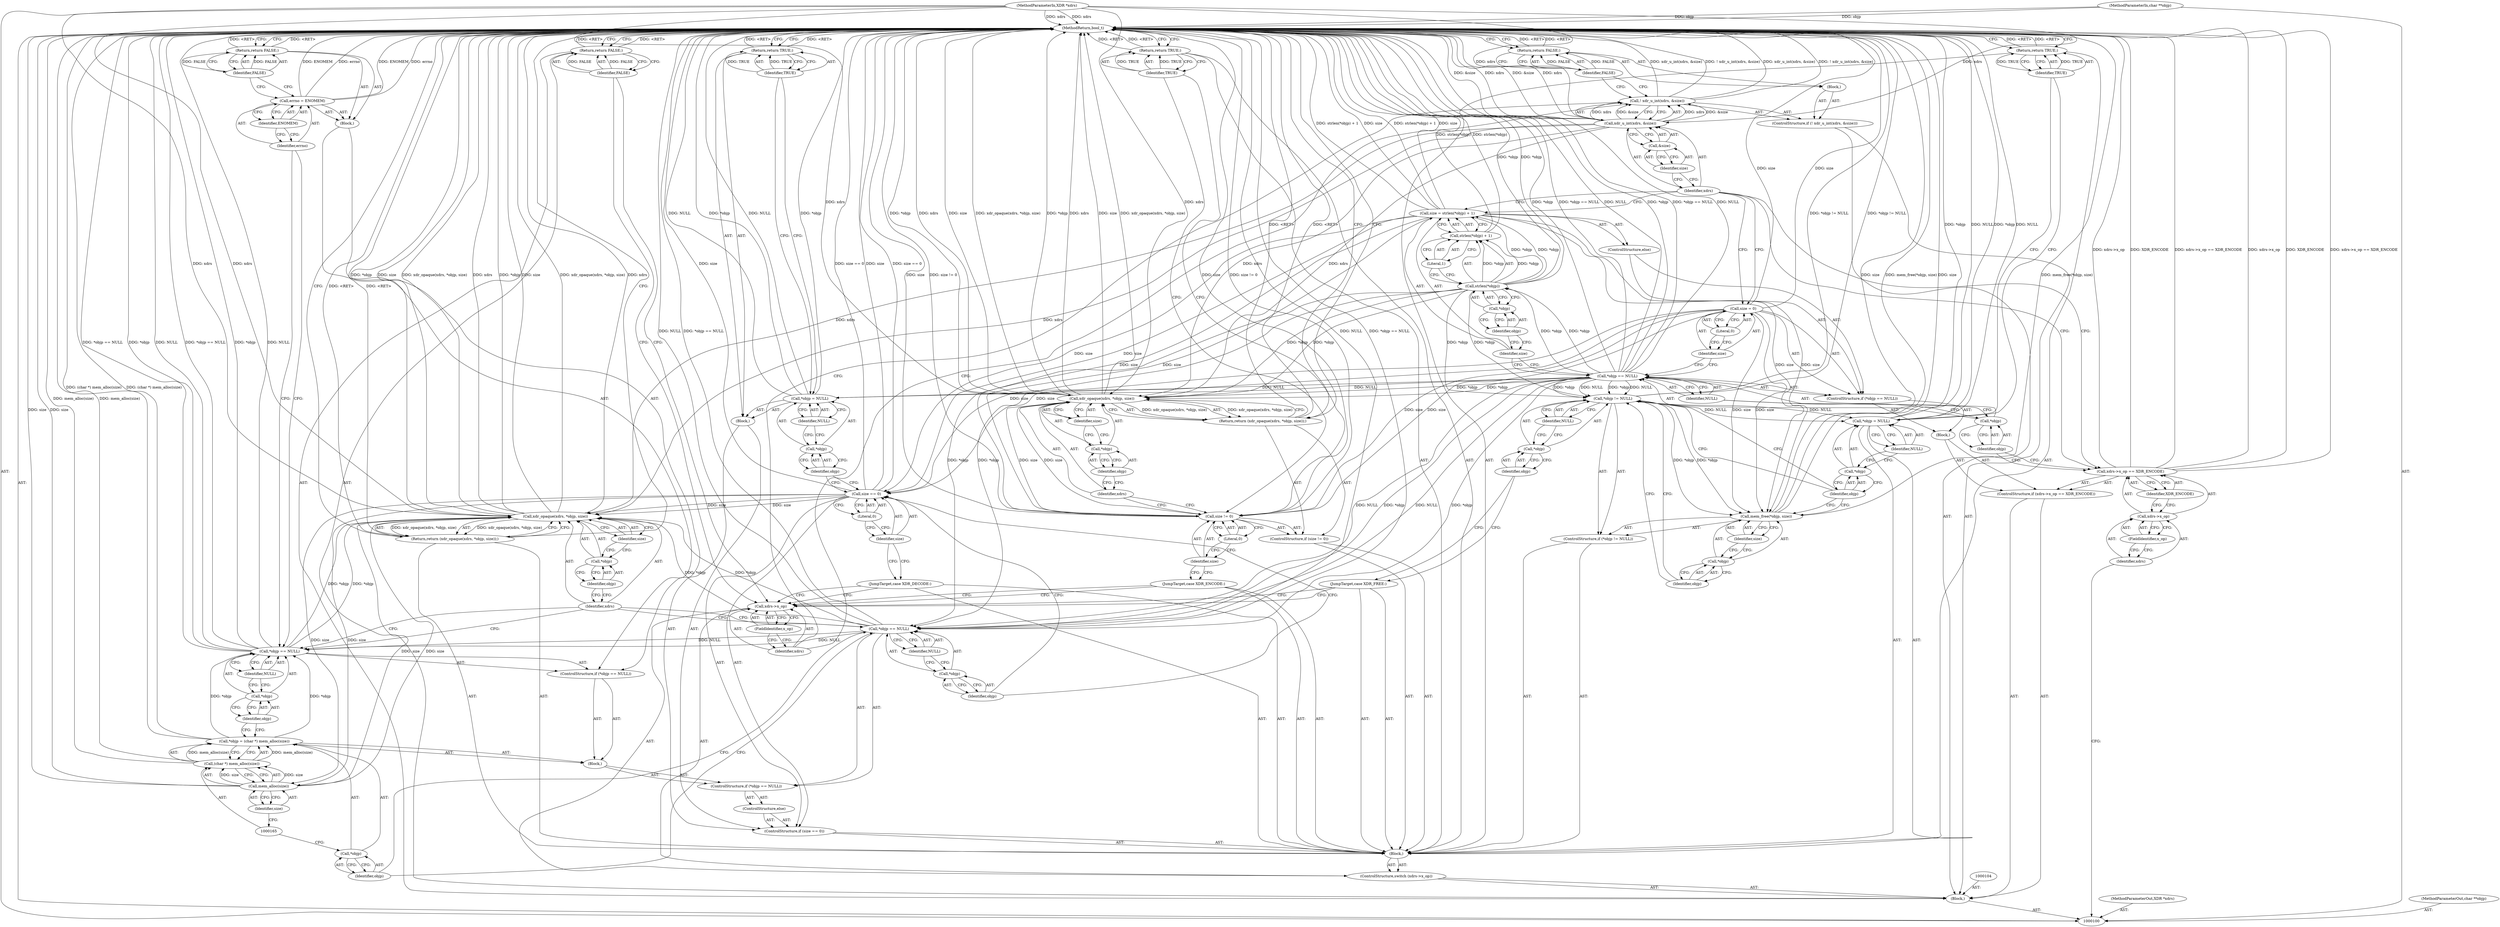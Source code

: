 digraph "1_krb5_df17a1224a3406f57477bcd372c61e04c0e5a5bb" {
"1000216" [label="(MethodReturn,bool_t)"];
"1000101" [label="(MethodParameterIn,XDR *xdrs)"];
"1000291" [label="(MethodParameterOut,XDR *xdrs)"];
"1000102" [label="(MethodParameterIn,char **objp)"];
"1000292" [label="(MethodParameterOut,char **objp)"];
"1000130" [label="(Call,xdr_u_int(xdrs, &size))"];
"1000131" [label="(Identifier,xdrs)"];
"1000132" [label="(Call,&size)"];
"1000133" [label="(Identifier,size)"];
"1000134" [label="(Block,)"];
"1000128" [label="(ControlStructure,if (! xdr_u_int(xdrs, &size)))"];
"1000129" [label="(Call,! xdr_u_int(xdrs, &size))"];
"1000136" [label="(Identifier,FALSE)"];
"1000135" [label="(Return,return FALSE;)"];
"1000138" [label="(Call,xdrs->x_op)"];
"1000139" [label="(Identifier,xdrs)"];
"1000140" [label="(FieldIdentifier,x_op)"];
"1000141" [label="(Block,)"];
"1000137" [label="(ControlStructure,switch (xdrs->x_op))"];
"1000142" [label="(JumpTarget,case XDR_DECODE:)"];
"1000146" [label="(Literal,0)"];
"1000147" [label="(Block,)"];
"1000143" [label="(ControlStructure,if (size == 0))"];
"1000144" [label="(Call,size == 0)"];
"1000145" [label="(Identifier,size)"];
"1000151" [label="(Identifier,NULL)"];
"1000148" [label="(Call,*objp = NULL)"];
"1000149" [label="(Call,*objp)"];
"1000150" [label="(Identifier,objp)"];
"1000153" [label="(Identifier,TRUE)"];
"1000152" [label="(Return,return TRUE;)"];
"1000155" [label="(ControlStructure,if (*objp == NULL))"];
"1000156" [label="(Call,*objp == NULL)"];
"1000157" [label="(Call,*objp)"];
"1000158" [label="(Identifier,objp)"];
"1000159" [label="(Identifier,NULL)"];
"1000160" [label="(Block,)"];
"1000154" [label="(ControlStructure,else)"];
"1000103" [label="(Block,)"];
"1000164" [label="(Call,(char *) mem_alloc(size))"];
"1000166" [label="(Call,mem_alloc(size))"];
"1000167" [label="(Identifier,size)"];
"1000161" [label="(Call,*objp = (char *) mem_alloc(size))"];
"1000162" [label="(Call,*objp)"];
"1000163" [label="(Identifier,objp)"];
"1000169" [label="(Call,*objp == NULL)"];
"1000170" [label="(Call,*objp)"];
"1000171" [label="(Identifier,objp)"];
"1000172" [label="(Identifier,NULL)"];
"1000173" [label="(Block,)"];
"1000168" [label="(ControlStructure,if (*objp == NULL))"];
"1000176" [label="(Identifier,ENOMEM)"];
"1000174" [label="(Call,errno = ENOMEM)"];
"1000175" [label="(Identifier,errno)"];
"1000178" [label="(Identifier,FALSE)"];
"1000177" [label="(Return,return FALSE;)"];
"1000180" [label="(Call,xdr_opaque(xdrs, *objp, size))"];
"1000181" [label="(Identifier,xdrs)"];
"1000182" [label="(Call,*objp)"];
"1000183" [label="(Identifier,objp)"];
"1000179" [label="(Return,return (xdr_opaque(xdrs, *objp, size));)"];
"1000184" [label="(Identifier,size)"];
"1000185" [label="(JumpTarget,case XDR_ENCODE:)"];
"1000189" [label="(Literal,0)"];
"1000186" [label="(ControlStructure,if (size != 0))"];
"1000187" [label="(Call,size != 0)"];
"1000188" [label="(Identifier,size)"];
"1000191" [label="(Call,xdr_opaque(xdrs, *objp, size))"];
"1000192" [label="(Identifier,xdrs)"];
"1000193" [label="(Call,*objp)"];
"1000194" [label="(Identifier,objp)"];
"1000195" [label="(Identifier,size)"];
"1000190" [label="(Return,return (xdr_opaque(xdrs, *objp, size));)"];
"1000197" [label="(Identifier,TRUE)"];
"1000196" [label="(Return,return TRUE;)"];
"1000198" [label="(JumpTarget,case XDR_FREE:)"];
"1000203" [label="(Identifier,NULL)"];
"1000199" [label="(ControlStructure,if (*objp != NULL))"];
"1000200" [label="(Call,*objp != NULL)"];
"1000201" [label="(Call,*objp)"];
"1000202" [label="(Identifier,objp)"];
"1000205" [label="(Call,*objp)"];
"1000206" [label="(Identifier,objp)"];
"1000207" [label="(Identifier,size)"];
"1000204" [label="(Call,mem_free(*objp, size))"];
"1000211" [label="(Identifier,NULL)"];
"1000208" [label="(Call,*objp = NULL)"];
"1000209" [label="(Call,*objp)"];
"1000210" [label="(Identifier,objp)"];
"1000213" [label="(Identifier,TRUE)"];
"1000212" [label="(Return,return TRUE;)"];
"1000215" [label="(Identifier,FALSE)"];
"1000214" [label="(Return,return FALSE;)"];
"1000109" [label="(FieldIdentifier,x_op)"];
"1000110" [label="(Identifier,XDR_ENCODE)"];
"1000111" [label="(Block,)"];
"1000105" [label="(ControlStructure,if (xdrs->x_op == XDR_ENCODE))"];
"1000106" [label="(Call,xdrs->x_op == XDR_ENCODE)"];
"1000107" [label="(Call,xdrs->x_op)"];
"1000108" [label="(Identifier,xdrs)"];
"1000116" [label="(Identifier,NULL)"];
"1000112" [label="(ControlStructure,if (*objp == NULL))"];
"1000113" [label="(Call,*objp == NULL)"];
"1000114" [label="(Call,*objp)"];
"1000115" [label="(Identifier,objp)"];
"1000119" [label="(Literal,0)"];
"1000117" [label="(Call,size = 0)"];
"1000118" [label="(Identifier,size)"];
"1000120" [label="(ControlStructure,else)"];
"1000123" [label="(Call,strlen(*objp) + 1)"];
"1000124" [label="(Call,strlen(*objp))"];
"1000125" [label="(Call,*objp)"];
"1000126" [label="(Identifier,objp)"];
"1000127" [label="(Literal,1)"];
"1000121" [label="(Call,size = strlen(*objp) + 1)"];
"1000122" [label="(Identifier,size)"];
"1000216" -> "1000100"  [label="AST: "];
"1000216" -> "1000135"  [label="CFG: "];
"1000216" -> "1000152"  [label="CFG: "];
"1000216" -> "1000177"  [label="CFG: "];
"1000216" -> "1000179"  [label="CFG: "];
"1000216" -> "1000190"  [label="CFG: "];
"1000216" -> "1000196"  [label="CFG: "];
"1000216" -> "1000212"  [label="CFG: "];
"1000216" -> "1000214"  [label="CFG: "];
"1000196" -> "1000216"  [label="DDG: <RET>"];
"1000214" -> "1000216"  [label="DDG: <RET>"];
"1000152" -> "1000216"  [label="DDG: <RET>"];
"1000124" -> "1000216"  [label="DDG: *objp"];
"1000208" -> "1000216"  [label="DDG: *objp"];
"1000208" -> "1000216"  [label="DDG: NULL"];
"1000169" -> "1000216"  [label="DDG: *objp == NULL"];
"1000169" -> "1000216"  [label="DDG: *objp"];
"1000169" -> "1000216"  [label="DDG: NULL"];
"1000200" -> "1000216"  [label="DDG: *objp != NULL"];
"1000113" -> "1000216"  [label="DDG: *objp"];
"1000113" -> "1000216"  [label="DDG: *objp == NULL"];
"1000113" -> "1000216"  [label="DDG: NULL"];
"1000180" -> "1000216"  [label="DDG: xdrs"];
"1000180" -> "1000216"  [label="DDG: *objp"];
"1000180" -> "1000216"  [label="DDG: size"];
"1000180" -> "1000216"  [label="DDG: xdr_opaque(xdrs, *objp, size)"];
"1000204" -> "1000216"  [label="DDG: size"];
"1000204" -> "1000216"  [label="DDG: mem_free(*objp, size)"];
"1000117" -> "1000216"  [label="DDG: size"];
"1000102" -> "1000216"  [label="DDG: objp"];
"1000156" -> "1000216"  [label="DDG: *objp == NULL"];
"1000156" -> "1000216"  [label="DDG: NULL"];
"1000187" -> "1000216"  [label="DDG: size"];
"1000187" -> "1000216"  [label="DDG: size != 0"];
"1000129" -> "1000216"  [label="DDG: xdr_u_int(xdrs, &size)"];
"1000129" -> "1000216"  [label="DDG: ! xdr_u_int(xdrs, &size)"];
"1000161" -> "1000216"  [label="DDG: (char *) mem_alloc(size)"];
"1000106" -> "1000216"  [label="DDG: xdrs->x_op"];
"1000106" -> "1000216"  [label="DDG: XDR_ENCODE"];
"1000106" -> "1000216"  [label="DDG: xdrs->x_op == XDR_ENCODE"];
"1000148" -> "1000216"  [label="DDG: NULL"];
"1000148" -> "1000216"  [label="DDG: *objp"];
"1000121" -> "1000216"  [label="DDG: strlen(*objp) + 1"];
"1000121" -> "1000216"  [label="DDG: size"];
"1000130" -> "1000216"  [label="DDG: &size"];
"1000130" -> "1000216"  [label="DDG: xdrs"];
"1000164" -> "1000216"  [label="DDG: mem_alloc(size)"];
"1000191" -> "1000216"  [label="DDG: size"];
"1000191" -> "1000216"  [label="DDG: xdr_opaque(xdrs, *objp, size)"];
"1000191" -> "1000216"  [label="DDG: *objp"];
"1000191" -> "1000216"  [label="DDG: xdrs"];
"1000144" -> "1000216"  [label="DDG: size == 0"];
"1000144" -> "1000216"  [label="DDG: size"];
"1000166" -> "1000216"  [label="DDG: size"];
"1000174" -> "1000216"  [label="DDG: ENOMEM"];
"1000174" -> "1000216"  [label="DDG: errno"];
"1000101" -> "1000216"  [label="DDG: xdrs"];
"1000123" -> "1000216"  [label="DDG: strlen(*objp)"];
"1000179" -> "1000216"  [label="DDG: <RET>"];
"1000177" -> "1000216"  [label="DDG: <RET>"];
"1000190" -> "1000216"  [label="DDG: <RET>"];
"1000135" -> "1000216"  [label="DDG: <RET>"];
"1000212" -> "1000216"  [label="DDG: <RET>"];
"1000101" -> "1000100"  [label="AST: "];
"1000101" -> "1000216"  [label="DDG: xdrs"];
"1000101" -> "1000130"  [label="DDG: xdrs"];
"1000101" -> "1000180"  [label="DDG: xdrs"];
"1000101" -> "1000191"  [label="DDG: xdrs"];
"1000291" -> "1000100"  [label="AST: "];
"1000102" -> "1000100"  [label="AST: "];
"1000102" -> "1000216"  [label="DDG: objp"];
"1000292" -> "1000100"  [label="AST: "];
"1000130" -> "1000129"  [label="AST: "];
"1000130" -> "1000132"  [label="CFG: "];
"1000131" -> "1000130"  [label="AST: "];
"1000132" -> "1000130"  [label="AST: "];
"1000129" -> "1000130"  [label="CFG: "];
"1000130" -> "1000216"  [label="DDG: &size"];
"1000130" -> "1000216"  [label="DDG: xdrs"];
"1000130" -> "1000129"  [label="DDG: xdrs"];
"1000130" -> "1000129"  [label="DDG: &size"];
"1000101" -> "1000130"  [label="DDG: xdrs"];
"1000130" -> "1000180"  [label="DDG: xdrs"];
"1000130" -> "1000191"  [label="DDG: xdrs"];
"1000131" -> "1000130"  [label="AST: "];
"1000131" -> "1000117"  [label="CFG: "];
"1000131" -> "1000121"  [label="CFG: "];
"1000131" -> "1000106"  [label="CFG: "];
"1000133" -> "1000131"  [label="CFG: "];
"1000132" -> "1000130"  [label="AST: "];
"1000132" -> "1000133"  [label="CFG: "];
"1000133" -> "1000132"  [label="AST: "];
"1000130" -> "1000132"  [label="CFG: "];
"1000133" -> "1000132"  [label="AST: "];
"1000133" -> "1000131"  [label="CFG: "];
"1000132" -> "1000133"  [label="CFG: "];
"1000134" -> "1000128"  [label="AST: "];
"1000135" -> "1000134"  [label="AST: "];
"1000128" -> "1000103"  [label="AST: "];
"1000129" -> "1000128"  [label="AST: "];
"1000134" -> "1000128"  [label="AST: "];
"1000129" -> "1000128"  [label="AST: "];
"1000129" -> "1000130"  [label="CFG: "];
"1000130" -> "1000129"  [label="AST: "];
"1000136" -> "1000129"  [label="CFG: "];
"1000139" -> "1000129"  [label="CFG: "];
"1000129" -> "1000216"  [label="DDG: xdr_u_int(xdrs, &size)"];
"1000129" -> "1000216"  [label="DDG: ! xdr_u_int(xdrs, &size)"];
"1000130" -> "1000129"  [label="DDG: xdrs"];
"1000130" -> "1000129"  [label="DDG: &size"];
"1000136" -> "1000135"  [label="AST: "];
"1000136" -> "1000129"  [label="CFG: "];
"1000135" -> "1000136"  [label="CFG: "];
"1000136" -> "1000135"  [label="DDG: FALSE"];
"1000135" -> "1000134"  [label="AST: "];
"1000135" -> "1000136"  [label="CFG: "];
"1000136" -> "1000135"  [label="AST: "];
"1000216" -> "1000135"  [label="CFG: "];
"1000135" -> "1000216"  [label="DDG: <RET>"];
"1000136" -> "1000135"  [label="DDG: FALSE"];
"1000138" -> "1000137"  [label="AST: "];
"1000138" -> "1000140"  [label="CFG: "];
"1000139" -> "1000138"  [label="AST: "];
"1000140" -> "1000138"  [label="AST: "];
"1000142" -> "1000138"  [label="CFG: "];
"1000185" -> "1000138"  [label="CFG: "];
"1000198" -> "1000138"  [label="CFG: "];
"1000215" -> "1000138"  [label="CFG: "];
"1000139" -> "1000138"  [label="AST: "];
"1000139" -> "1000129"  [label="CFG: "];
"1000140" -> "1000139"  [label="CFG: "];
"1000140" -> "1000138"  [label="AST: "];
"1000140" -> "1000139"  [label="CFG: "];
"1000138" -> "1000140"  [label="CFG: "];
"1000141" -> "1000137"  [label="AST: "];
"1000142" -> "1000141"  [label="AST: "];
"1000143" -> "1000141"  [label="AST: "];
"1000179" -> "1000141"  [label="AST: "];
"1000185" -> "1000141"  [label="AST: "];
"1000186" -> "1000141"  [label="AST: "];
"1000196" -> "1000141"  [label="AST: "];
"1000198" -> "1000141"  [label="AST: "];
"1000199" -> "1000141"  [label="AST: "];
"1000208" -> "1000141"  [label="AST: "];
"1000212" -> "1000141"  [label="AST: "];
"1000137" -> "1000103"  [label="AST: "];
"1000138" -> "1000137"  [label="AST: "];
"1000141" -> "1000137"  [label="AST: "];
"1000142" -> "1000141"  [label="AST: "];
"1000142" -> "1000138"  [label="CFG: "];
"1000145" -> "1000142"  [label="CFG: "];
"1000146" -> "1000144"  [label="AST: "];
"1000146" -> "1000145"  [label="CFG: "];
"1000144" -> "1000146"  [label="CFG: "];
"1000147" -> "1000143"  [label="AST: "];
"1000148" -> "1000147"  [label="AST: "];
"1000152" -> "1000147"  [label="AST: "];
"1000143" -> "1000141"  [label="AST: "];
"1000144" -> "1000143"  [label="AST: "];
"1000147" -> "1000143"  [label="AST: "];
"1000154" -> "1000143"  [label="AST: "];
"1000144" -> "1000143"  [label="AST: "];
"1000144" -> "1000146"  [label="CFG: "];
"1000145" -> "1000144"  [label="AST: "];
"1000146" -> "1000144"  [label="AST: "];
"1000150" -> "1000144"  [label="CFG: "];
"1000158" -> "1000144"  [label="CFG: "];
"1000144" -> "1000216"  [label="DDG: size == 0"];
"1000144" -> "1000216"  [label="DDG: size"];
"1000117" -> "1000144"  [label="DDG: size"];
"1000121" -> "1000144"  [label="DDG: size"];
"1000144" -> "1000166"  [label="DDG: size"];
"1000144" -> "1000180"  [label="DDG: size"];
"1000145" -> "1000144"  [label="AST: "];
"1000145" -> "1000142"  [label="CFG: "];
"1000146" -> "1000145"  [label="CFG: "];
"1000151" -> "1000148"  [label="AST: "];
"1000151" -> "1000149"  [label="CFG: "];
"1000148" -> "1000151"  [label="CFG: "];
"1000148" -> "1000147"  [label="AST: "];
"1000148" -> "1000151"  [label="CFG: "];
"1000149" -> "1000148"  [label="AST: "];
"1000151" -> "1000148"  [label="AST: "];
"1000153" -> "1000148"  [label="CFG: "];
"1000148" -> "1000216"  [label="DDG: NULL"];
"1000148" -> "1000216"  [label="DDG: *objp"];
"1000113" -> "1000148"  [label="DDG: NULL"];
"1000149" -> "1000148"  [label="AST: "];
"1000149" -> "1000150"  [label="CFG: "];
"1000150" -> "1000149"  [label="AST: "];
"1000151" -> "1000149"  [label="CFG: "];
"1000150" -> "1000149"  [label="AST: "];
"1000150" -> "1000144"  [label="CFG: "];
"1000149" -> "1000150"  [label="CFG: "];
"1000153" -> "1000152"  [label="AST: "];
"1000153" -> "1000148"  [label="CFG: "];
"1000152" -> "1000153"  [label="CFG: "];
"1000153" -> "1000152"  [label="DDG: TRUE"];
"1000152" -> "1000147"  [label="AST: "];
"1000152" -> "1000153"  [label="CFG: "];
"1000153" -> "1000152"  [label="AST: "];
"1000216" -> "1000152"  [label="CFG: "];
"1000152" -> "1000216"  [label="DDG: <RET>"];
"1000153" -> "1000152"  [label="DDG: TRUE"];
"1000155" -> "1000154"  [label="AST: "];
"1000156" -> "1000155"  [label="AST: "];
"1000160" -> "1000155"  [label="AST: "];
"1000156" -> "1000155"  [label="AST: "];
"1000156" -> "1000159"  [label="CFG: "];
"1000157" -> "1000156"  [label="AST: "];
"1000159" -> "1000156"  [label="AST: "];
"1000163" -> "1000156"  [label="CFG: "];
"1000181" -> "1000156"  [label="CFG: "];
"1000156" -> "1000216"  [label="DDG: *objp == NULL"];
"1000156" -> "1000216"  [label="DDG: NULL"];
"1000124" -> "1000156"  [label="DDG: *objp"];
"1000113" -> "1000156"  [label="DDG: *objp"];
"1000113" -> "1000156"  [label="DDG: NULL"];
"1000156" -> "1000169"  [label="DDG: NULL"];
"1000156" -> "1000180"  [label="DDG: *objp"];
"1000157" -> "1000156"  [label="AST: "];
"1000157" -> "1000158"  [label="CFG: "];
"1000158" -> "1000157"  [label="AST: "];
"1000159" -> "1000157"  [label="CFG: "];
"1000158" -> "1000157"  [label="AST: "];
"1000158" -> "1000144"  [label="CFG: "];
"1000157" -> "1000158"  [label="CFG: "];
"1000159" -> "1000156"  [label="AST: "];
"1000159" -> "1000157"  [label="CFG: "];
"1000156" -> "1000159"  [label="CFG: "];
"1000160" -> "1000155"  [label="AST: "];
"1000161" -> "1000160"  [label="AST: "];
"1000168" -> "1000160"  [label="AST: "];
"1000154" -> "1000143"  [label="AST: "];
"1000155" -> "1000154"  [label="AST: "];
"1000103" -> "1000100"  [label="AST: "];
"1000104" -> "1000103"  [label="AST: "];
"1000105" -> "1000103"  [label="AST: "];
"1000128" -> "1000103"  [label="AST: "];
"1000137" -> "1000103"  [label="AST: "];
"1000214" -> "1000103"  [label="AST: "];
"1000164" -> "1000161"  [label="AST: "];
"1000164" -> "1000166"  [label="CFG: "];
"1000165" -> "1000164"  [label="AST: "];
"1000166" -> "1000164"  [label="AST: "];
"1000161" -> "1000164"  [label="CFG: "];
"1000164" -> "1000216"  [label="DDG: mem_alloc(size)"];
"1000164" -> "1000161"  [label="DDG: mem_alloc(size)"];
"1000166" -> "1000164"  [label="DDG: size"];
"1000166" -> "1000164"  [label="AST: "];
"1000166" -> "1000167"  [label="CFG: "];
"1000167" -> "1000166"  [label="AST: "];
"1000164" -> "1000166"  [label="CFG: "];
"1000166" -> "1000216"  [label="DDG: size"];
"1000166" -> "1000164"  [label="DDG: size"];
"1000144" -> "1000166"  [label="DDG: size"];
"1000166" -> "1000180"  [label="DDG: size"];
"1000167" -> "1000166"  [label="AST: "];
"1000167" -> "1000165"  [label="CFG: "];
"1000166" -> "1000167"  [label="CFG: "];
"1000161" -> "1000160"  [label="AST: "];
"1000161" -> "1000164"  [label="CFG: "];
"1000162" -> "1000161"  [label="AST: "];
"1000164" -> "1000161"  [label="AST: "];
"1000171" -> "1000161"  [label="CFG: "];
"1000161" -> "1000216"  [label="DDG: (char *) mem_alloc(size)"];
"1000164" -> "1000161"  [label="DDG: mem_alloc(size)"];
"1000161" -> "1000169"  [label="DDG: *objp"];
"1000162" -> "1000161"  [label="AST: "];
"1000162" -> "1000163"  [label="CFG: "];
"1000163" -> "1000162"  [label="AST: "];
"1000165" -> "1000162"  [label="CFG: "];
"1000163" -> "1000162"  [label="AST: "];
"1000163" -> "1000156"  [label="CFG: "];
"1000162" -> "1000163"  [label="CFG: "];
"1000169" -> "1000168"  [label="AST: "];
"1000169" -> "1000172"  [label="CFG: "];
"1000170" -> "1000169"  [label="AST: "];
"1000172" -> "1000169"  [label="AST: "];
"1000175" -> "1000169"  [label="CFG: "];
"1000181" -> "1000169"  [label="CFG: "];
"1000169" -> "1000216"  [label="DDG: *objp == NULL"];
"1000169" -> "1000216"  [label="DDG: *objp"];
"1000169" -> "1000216"  [label="DDG: NULL"];
"1000161" -> "1000169"  [label="DDG: *objp"];
"1000156" -> "1000169"  [label="DDG: NULL"];
"1000169" -> "1000180"  [label="DDG: *objp"];
"1000170" -> "1000169"  [label="AST: "];
"1000170" -> "1000171"  [label="CFG: "];
"1000171" -> "1000170"  [label="AST: "];
"1000172" -> "1000170"  [label="CFG: "];
"1000171" -> "1000170"  [label="AST: "];
"1000171" -> "1000161"  [label="CFG: "];
"1000170" -> "1000171"  [label="CFG: "];
"1000172" -> "1000169"  [label="AST: "];
"1000172" -> "1000170"  [label="CFG: "];
"1000169" -> "1000172"  [label="CFG: "];
"1000173" -> "1000168"  [label="AST: "];
"1000174" -> "1000173"  [label="AST: "];
"1000177" -> "1000173"  [label="AST: "];
"1000168" -> "1000160"  [label="AST: "];
"1000169" -> "1000168"  [label="AST: "];
"1000173" -> "1000168"  [label="AST: "];
"1000176" -> "1000174"  [label="AST: "];
"1000176" -> "1000175"  [label="CFG: "];
"1000174" -> "1000176"  [label="CFG: "];
"1000174" -> "1000173"  [label="AST: "];
"1000174" -> "1000176"  [label="CFG: "];
"1000175" -> "1000174"  [label="AST: "];
"1000176" -> "1000174"  [label="AST: "];
"1000178" -> "1000174"  [label="CFG: "];
"1000174" -> "1000216"  [label="DDG: ENOMEM"];
"1000174" -> "1000216"  [label="DDG: errno"];
"1000175" -> "1000174"  [label="AST: "];
"1000175" -> "1000169"  [label="CFG: "];
"1000176" -> "1000175"  [label="CFG: "];
"1000178" -> "1000177"  [label="AST: "];
"1000178" -> "1000174"  [label="CFG: "];
"1000177" -> "1000178"  [label="CFG: "];
"1000178" -> "1000177"  [label="DDG: FALSE"];
"1000177" -> "1000173"  [label="AST: "];
"1000177" -> "1000178"  [label="CFG: "];
"1000178" -> "1000177"  [label="AST: "];
"1000216" -> "1000177"  [label="CFG: "];
"1000177" -> "1000216"  [label="DDG: <RET>"];
"1000178" -> "1000177"  [label="DDG: FALSE"];
"1000180" -> "1000179"  [label="AST: "];
"1000180" -> "1000184"  [label="CFG: "];
"1000181" -> "1000180"  [label="AST: "];
"1000182" -> "1000180"  [label="AST: "];
"1000184" -> "1000180"  [label="AST: "];
"1000179" -> "1000180"  [label="CFG: "];
"1000180" -> "1000216"  [label="DDG: xdrs"];
"1000180" -> "1000216"  [label="DDG: *objp"];
"1000180" -> "1000216"  [label="DDG: size"];
"1000180" -> "1000216"  [label="DDG: xdr_opaque(xdrs, *objp, size)"];
"1000180" -> "1000179"  [label="DDG: xdr_opaque(xdrs, *objp, size)"];
"1000130" -> "1000180"  [label="DDG: xdrs"];
"1000101" -> "1000180"  [label="DDG: xdrs"];
"1000156" -> "1000180"  [label="DDG: *objp"];
"1000169" -> "1000180"  [label="DDG: *objp"];
"1000166" -> "1000180"  [label="DDG: size"];
"1000144" -> "1000180"  [label="DDG: size"];
"1000181" -> "1000180"  [label="AST: "];
"1000181" -> "1000169"  [label="CFG: "];
"1000181" -> "1000156"  [label="CFG: "];
"1000183" -> "1000181"  [label="CFG: "];
"1000182" -> "1000180"  [label="AST: "];
"1000182" -> "1000183"  [label="CFG: "];
"1000183" -> "1000182"  [label="AST: "];
"1000184" -> "1000182"  [label="CFG: "];
"1000183" -> "1000182"  [label="AST: "];
"1000183" -> "1000181"  [label="CFG: "];
"1000182" -> "1000183"  [label="CFG: "];
"1000179" -> "1000141"  [label="AST: "];
"1000179" -> "1000180"  [label="CFG: "];
"1000180" -> "1000179"  [label="AST: "];
"1000216" -> "1000179"  [label="CFG: "];
"1000179" -> "1000216"  [label="DDG: <RET>"];
"1000180" -> "1000179"  [label="DDG: xdr_opaque(xdrs, *objp, size)"];
"1000184" -> "1000180"  [label="AST: "];
"1000184" -> "1000182"  [label="CFG: "];
"1000180" -> "1000184"  [label="CFG: "];
"1000185" -> "1000141"  [label="AST: "];
"1000185" -> "1000138"  [label="CFG: "];
"1000188" -> "1000185"  [label="CFG: "];
"1000189" -> "1000187"  [label="AST: "];
"1000189" -> "1000188"  [label="CFG: "];
"1000187" -> "1000189"  [label="CFG: "];
"1000186" -> "1000141"  [label="AST: "];
"1000187" -> "1000186"  [label="AST: "];
"1000190" -> "1000186"  [label="AST: "];
"1000187" -> "1000186"  [label="AST: "];
"1000187" -> "1000189"  [label="CFG: "];
"1000188" -> "1000187"  [label="AST: "];
"1000189" -> "1000187"  [label="AST: "];
"1000192" -> "1000187"  [label="CFG: "];
"1000197" -> "1000187"  [label="CFG: "];
"1000187" -> "1000216"  [label="DDG: size"];
"1000187" -> "1000216"  [label="DDG: size != 0"];
"1000117" -> "1000187"  [label="DDG: size"];
"1000121" -> "1000187"  [label="DDG: size"];
"1000187" -> "1000191"  [label="DDG: size"];
"1000188" -> "1000187"  [label="AST: "];
"1000188" -> "1000185"  [label="CFG: "];
"1000189" -> "1000188"  [label="CFG: "];
"1000191" -> "1000190"  [label="AST: "];
"1000191" -> "1000195"  [label="CFG: "];
"1000192" -> "1000191"  [label="AST: "];
"1000193" -> "1000191"  [label="AST: "];
"1000195" -> "1000191"  [label="AST: "];
"1000190" -> "1000191"  [label="CFG: "];
"1000191" -> "1000216"  [label="DDG: size"];
"1000191" -> "1000216"  [label="DDG: xdr_opaque(xdrs, *objp, size)"];
"1000191" -> "1000216"  [label="DDG: *objp"];
"1000191" -> "1000216"  [label="DDG: xdrs"];
"1000191" -> "1000190"  [label="DDG: xdr_opaque(xdrs, *objp, size)"];
"1000130" -> "1000191"  [label="DDG: xdrs"];
"1000101" -> "1000191"  [label="DDG: xdrs"];
"1000124" -> "1000191"  [label="DDG: *objp"];
"1000113" -> "1000191"  [label="DDG: *objp"];
"1000187" -> "1000191"  [label="DDG: size"];
"1000192" -> "1000191"  [label="AST: "];
"1000192" -> "1000187"  [label="CFG: "];
"1000194" -> "1000192"  [label="CFG: "];
"1000193" -> "1000191"  [label="AST: "];
"1000193" -> "1000194"  [label="CFG: "];
"1000194" -> "1000193"  [label="AST: "];
"1000195" -> "1000193"  [label="CFG: "];
"1000194" -> "1000193"  [label="AST: "];
"1000194" -> "1000192"  [label="CFG: "];
"1000193" -> "1000194"  [label="CFG: "];
"1000195" -> "1000191"  [label="AST: "];
"1000195" -> "1000193"  [label="CFG: "];
"1000191" -> "1000195"  [label="CFG: "];
"1000190" -> "1000186"  [label="AST: "];
"1000190" -> "1000191"  [label="CFG: "];
"1000191" -> "1000190"  [label="AST: "];
"1000216" -> "1000190"  [label="CFG: "];
"1000190" -> "1000216"  [label="DDG: <RET>"];
"1000191" -> "1000190"  [label="DDG: xdr_opaque(xdrs, *objp, size)"];
"1000197" -> "1000196"  [label="AST: "];
"1000197" -> "1000187"  [label="CFG: "];
"1000196" -> "1000197"  [label="CFG: "];
"1000197" -> "1000196"  [label="DDG: TRUE"];
"1000196" -> "1000141"  [label="AST: "];
"1000196" -> "1000197"  [label="CFG: "];
"1000197" -> "1000196"  [label="AST: "];
"1000216" -> "1000196"  [label="CFG: "];
"1000196" -> "1000216"  [label="DDG: <RET>"];
"1000197" -> "1000196"  [label="DDG: TRUE"];
"1000198" -> "1000141"  [label="AST: "];
"1000198" -> "1000138"  [label="CFG: "];
"1000202" -> "1000198"  [label="CFG: "];
"1000203" -> "1000200"  [label="AST: "];
"1000203" -> "1000201"  [label="CFG: "];
"1000200" -> "1000203"  [label="CFG: "];
"1000199" -> "1000141"  [label="AST: "];
"1000200" -> "1000199"  [label="AST: "];
"1000204" -> "1000199"  [label="AST: "];
"1000200" -> "1000199"  [label="AST: "];
"1000200" -> "1000203"  [label="CFG: "];
"1000201" -> "1000200"  [label="AST: "];
"1000203" -> "1000200"  [label="AST: "];
"1000206" -> "1000200"  [label="CFG: "];
"1000210" -> "1000200"  [label="CFG: "];
"1000200" -> "1000216"  [label="DDG: *objp != NULL"];
"1000124" -> "1000200"  [label="DDG: *objp"];
"1000113" -> "1000200"  [label="DDG: *objp"];
"1000113" -> "1000200"  [label="DDG: NULL"];
"1000200" -> "1000204"  [label="DDG: *objp"];
"1000200" -> "1000208"  [label="DDG: NULL"];
"1000201" -> "1000200"  [label="AST: "];
"1000201" -> "1000202"  [label="CFG: "];
"1000202" -> "1000201"  [label="AST: "];
"1000203" -> "1000201"  [label="CFG: "];
"1000202" -> "1000201"  [label="AST: "];
"1000202" -> "1000198"  [label="CFG: "];
"1000201" -> "1000202"  [label="CFG: "];
"1000205" -> "1000204"  [label="AST: "];
"1000205" -> "1000206"  [label="CFG: "];
"1000206" -> "1000205"  [label="AST: "];
"1000207" -> "1000205"  [label="CFG: "];
"1000206" -> "1000205"  [label="AST: "];
"1000206" -> "1000200"  [label="CFG: "];
"1000205" -> "1000206"  [label="CFG: "];
"1000207" -> "1000204"  [label="AST: "];
"1000207" -> "1000205"  [label="CFG: "];
"1000204" -> "1000207"  [label="CFG: "];
"1000204" -> "1000199"  [label="AST: "];
"1000204" -> "1000207"  [label="CFG: "];
"1000205" -> "1000204"  [label="AST: "];
"1000207" -> "1000204"  [label="AST: "];
"1000210" -> "1000204"  [label="CFG: "];
"1000204" -> "1000216"  [label="DDG: size"];
"1000204" -> "1000216"  [label="DDG: mem_free(*objp, size)"];
"1000200" -> "1000204"  [label="DDG: *objp"];
"1000117" -> "1000204"  [label="DDG: size"];
"1000121" -> "1000204"  [label="DDG: size"];
"1000211" -> "1000208"  [label="AST: "];
"1000211" -> "1000209"  [label="CFG: "];
"1000208" -> "1000211"  [label="CFG: "];
"1000208" -> "1000141"  [label="AST: "];
"1000208" -> "1000211"  [label="CFG: "];
"1000209" -> "1000208"  [label="AST: "];
"1000211" -> "1000208"  [label="AST: "];
"1000213" -> "1000208"  [label="CFG: "];
"1000208" -> "1000216"  [label="DDG: *objp"];
"1000208" -> "1000216"  [label="DDG: NULL"];
"1000200" -> "1000208"  [label="DDG: NULL"];
"1000209" -> "1000208"  [label="AST: "];
"1000209" -> "1000210"  [label="CFG: "];
"1000210" -> "1000209"  [label="AST: "];
"1000211" -> "1000209"  [label="CFG: "];
"1000210" -> "1000209"  [label="AST: "];
"1000210" -> "1000204"  [label="CFG: "];
"1000210" -> "1000200"  [label="CFG: "];
"1000209" -> "1000210"  [label="CFG: "];
"1000213" -> "1000212"  [label="AST: "];
"1000213" -> "1000208"  [label="CFG: "];
"1000212" -> "1000213"  [label="CFG: "];
"1000213" -> "1000212"  [label="DDG: TRUE"];
"1000212" -> "1000141"  [label="AST: "];
"1000212" -> "1000213"  [label="CFG: "];
"1000213" -> "1000212"  [label="AST: "];
"1000216" -> "1000212"  [label="CFG: "];
"1000212" -> "1000216"  [label="DDG: <RET>"];
"1000213" -> "1000212"  [label="DDG: TRUE"];
"1000215" -> "1000214"  [label="AST: "];
"1000215" -> "1000138"  [label="CFG: "];
"1000214" -> "1000215"  [label="CFG: "];
"1000215" -> "1000214"  [label="DDG: FALSE"];
"1000214" -> "1000103"  [label="AST: "];
"1000214" -> "1000215"  [label="CFG: "];
"1000215" -> "1000214"  [label="AST: "];
"1000216" -> "1000214"  [label="CFG: "];
"1000214" -> "1000216"  [label="DDG: <RET>"];
"1000215" -> "1000214"  [label="DDG: FALSE"];
"1000109" -> "1000107"  [label="AST: "];
"1000109" -> "1000108"  [label="CFG: "];
"1000107" -> "1000109"  [label="CFG: "];
"1000110" -> "1000106"  [label="AST: "];
"1000110" -> "1000107"  [label="CFG: "];
"1000106" -> "1000110"  [label="CFG: "];
"1000111" -> "1000105"  [label="AST: "];
"1000112" -> "1000111"  [label="AST: "];
"1000105" -> "1000103"  [label="AST: "];
"1000106" -> "1000105"  [label="AST: "];
"1000111" -> "1000105"  [label="AST: "];
"1000106" -> "1000105"  [label="AST: "];
"1000106" -> "1000110"  [label="CFG: "];
"1000107" -> "1000106"  [label="AST: "];
"1000110" -> "1000106"  [label="AST: "];
"1000115" -> "1000106"  [label="CFG: "];
"1000131" -> "1000106"  [label="CFG: "];
"1000106" -> "1000216"  [label="DDG: xdrs->x_op"];
"1000106" -> "1000216"  [label="DDG: XDR_ENCODE"];
"1000106" -> "1000216"  [label="DDG: xdrs->x_op == XDR_ENCODE"];
"1000107" -> "1000106"  [label="AST: "];
"1000107" -> "1000109"  [label="CFG: "];
"1000108" -> "1000107"  [label="AST: "];
"1000109" -> "1000107"  [label="AST: "];
"1000110" -> "1000107"  [label="CFG: "];
"1000108" -> "1000107"  [label="AST: "];
"1000108" -> "1000100"  [label="CFG: "];
"1000109" -> "1000108"  [label="CFG: "];
"1000116" -> "1000113"  [label="AST: "];
"1000116" -> "1000114"  [label="CFG: "];
"1000113" -> "1000116"  [label="CFG: "];
"1000112" -> "1000111"  [label="AST: "];
"1000113" -> "1000112"  [label="AST: "];
"1000117" -> "1000112"  [label="AST: "];
"1000120" -> "1000112"  [label="AST: "];
"1000113" -> "1000112"  [label="AST: "];
"1000113" -> "1000116"  [label="CFG: "];
"1000114" -> "1000113"  [label="AST: "];
"1000116" -> "1000113"  [label="AST: "];
"1000118" -> "1000113"  [label="CFG: "];
"1000122" -> "1000113"  [label="CFG: "];
"1000113" -> "1000216"  [label="DDG: *objp"];
"1000113" -> "1000216"  [label="DDG: *objp == NULL"];
"1000113" -> "1000216"  [label="DDG: NULL"];
"1000113" -> "1000124"  [label="DDG: *objp"];
"1000113" -> "1000148"  [label="DDG: NULL"];
"1000113" -> "1000156"  [label="DDG: *objp"];
"1000113" -> "1000156"  [label="DDG: NULL"];
"1000113" -> "1000191"  [label="DDG: *objp"];
"1000113" -> "1000200"  [label="DDG: *objp"];
"1000113" -> "1000200"  [label="DDG: NULL"];
"1000114" -> "1000113"  [label="AST: "];
"1000114" -> "1000115"  [label="CFG: "];
"1000115" -> "1000114"  [label="AST: "];
"1000116" -> "1000114"  [label="CFG: "];
"1000115" -> "1000114"  [label="AST: "];
"1000115" -> "1000106"  [label="CFG: "];
"1000114" -> "1000115"  [label="CFG: "];
"1000119" -> "1000117"  [label="AST: "];
"1000119" -> "1000118"  [label="CFG: "];
"1000117" -> "1000119"  [label="CFG: "];
"1000117" -> "1000112"  [label="AST: "];
"1000117" -> "1000119"  [label="CFG: "];
"1000118" -> "1000117"  [label="AST: "];
"1000119" -> "1000117"  [label="AST: "];
"1000131" -> "1000117"  [label="CFG: "];
"1000117" -> "1000216"  [label="DDG: size"];
"1000117" -> "1000144"  [label="DDG: size"];
"1000117" -> "1000187"  [label="DDG: size"];
"1000117" -> "1000204"  [label="DDG: size"];
"1000118" -> "1000117"  [label="AST: "];
"1000118" -> "1000113"  [label="CFG: "];
"1000119" -> "1000118"  [label="CFG: "];
"1000120" -> "1000112"  [label="AST: "];
"1000121" -> "1000120"  [label="AST: "];
"1000123" -> "1000121"  [label="AST: "];
"1000123" -> "1000127"  [label="CFG: "];
"1000124" -> "1000123"  [label="AST: "];
"1000127" -> "1000123"  [label="AST: "];
"1000121" -> "1000123"  [label="CFG: "];
"1000123" -> "1000216"  [label="DDG: strlen(*objp)"];
"1000124" -> "1000123"  [label="DDG: *objp"];
"1000124" -> "1000123"  [label="AST: "];
"1000124" -> "1000125"  [label="CFG: "];
"1000125" -> "1000124"  [label="AST: "];
"1000127" -> "1000124"  [label="CFG: "];
"1000124" -> "1000216"  [label="DDG: *objp"];
"1000124" -> "1000121"  [label="DDG: *objp"];
"1000124" -> "1000123"  [label="DDG: *objp"];
"1000113" -> "1000124"  [label="DDG: *objp"];
"1000124" -> "1000156"  [label="DDG: *objp"];
"1000124" -> "1000191"  [label="DDG: *objp"];
"1000124" -> "1000200"  [label="DDG: *objp"];
"1000125" -> "1000124"  [label="AST: "];
"1000125" -> "1000126"  [label="CFG: "];
"1000126" -> "1000125"  [label="AST: "];
"1000124" -> "1000125"  [label="CFG: "];
"1000126" -> "1000125"  [label="AST: "];
"1000126" -> "1000122"  [label="CFG: "];
"1000125" -> "1000126"  [label="CFG: "];
"1000127" -> "1000123"  [label="AST: "];
"1000127" -> "1000124"  [label="CFG: "];
"1000123" -> "1000127"  [label="CFG: "];
"1000121" -> "1000120"  [label="AST: "];
"1000121" -> "1000123"  [label="CFG: "];
"1000122" -> "1000121"  [label="AST: "];
"1000123" -> "1000121"  [label="AST: "];
"1000131" -> "1000121"  [label="CFG: "];
"1000121" -> "1000216"  [label="DDG: strlen(*objp) + 1"];
"1000121" -> "1000216"  [label="DDG: size"];
"1000124" -> "1000121"  [label="DDG: *objp"];
"1000121" -> "1000144"  [label="DDG: size"];
"1000121" -> "1000187"  [label="DDG: size"];
"1000121" -> "1000204"  [label="DDG: size"];
"1000122" -> "1000121"  [label="AST: "];
"1000122" -> "1000113"  [label="CFG: "];
"1000126" -> "1000122"  [label="CFG: "];
}
